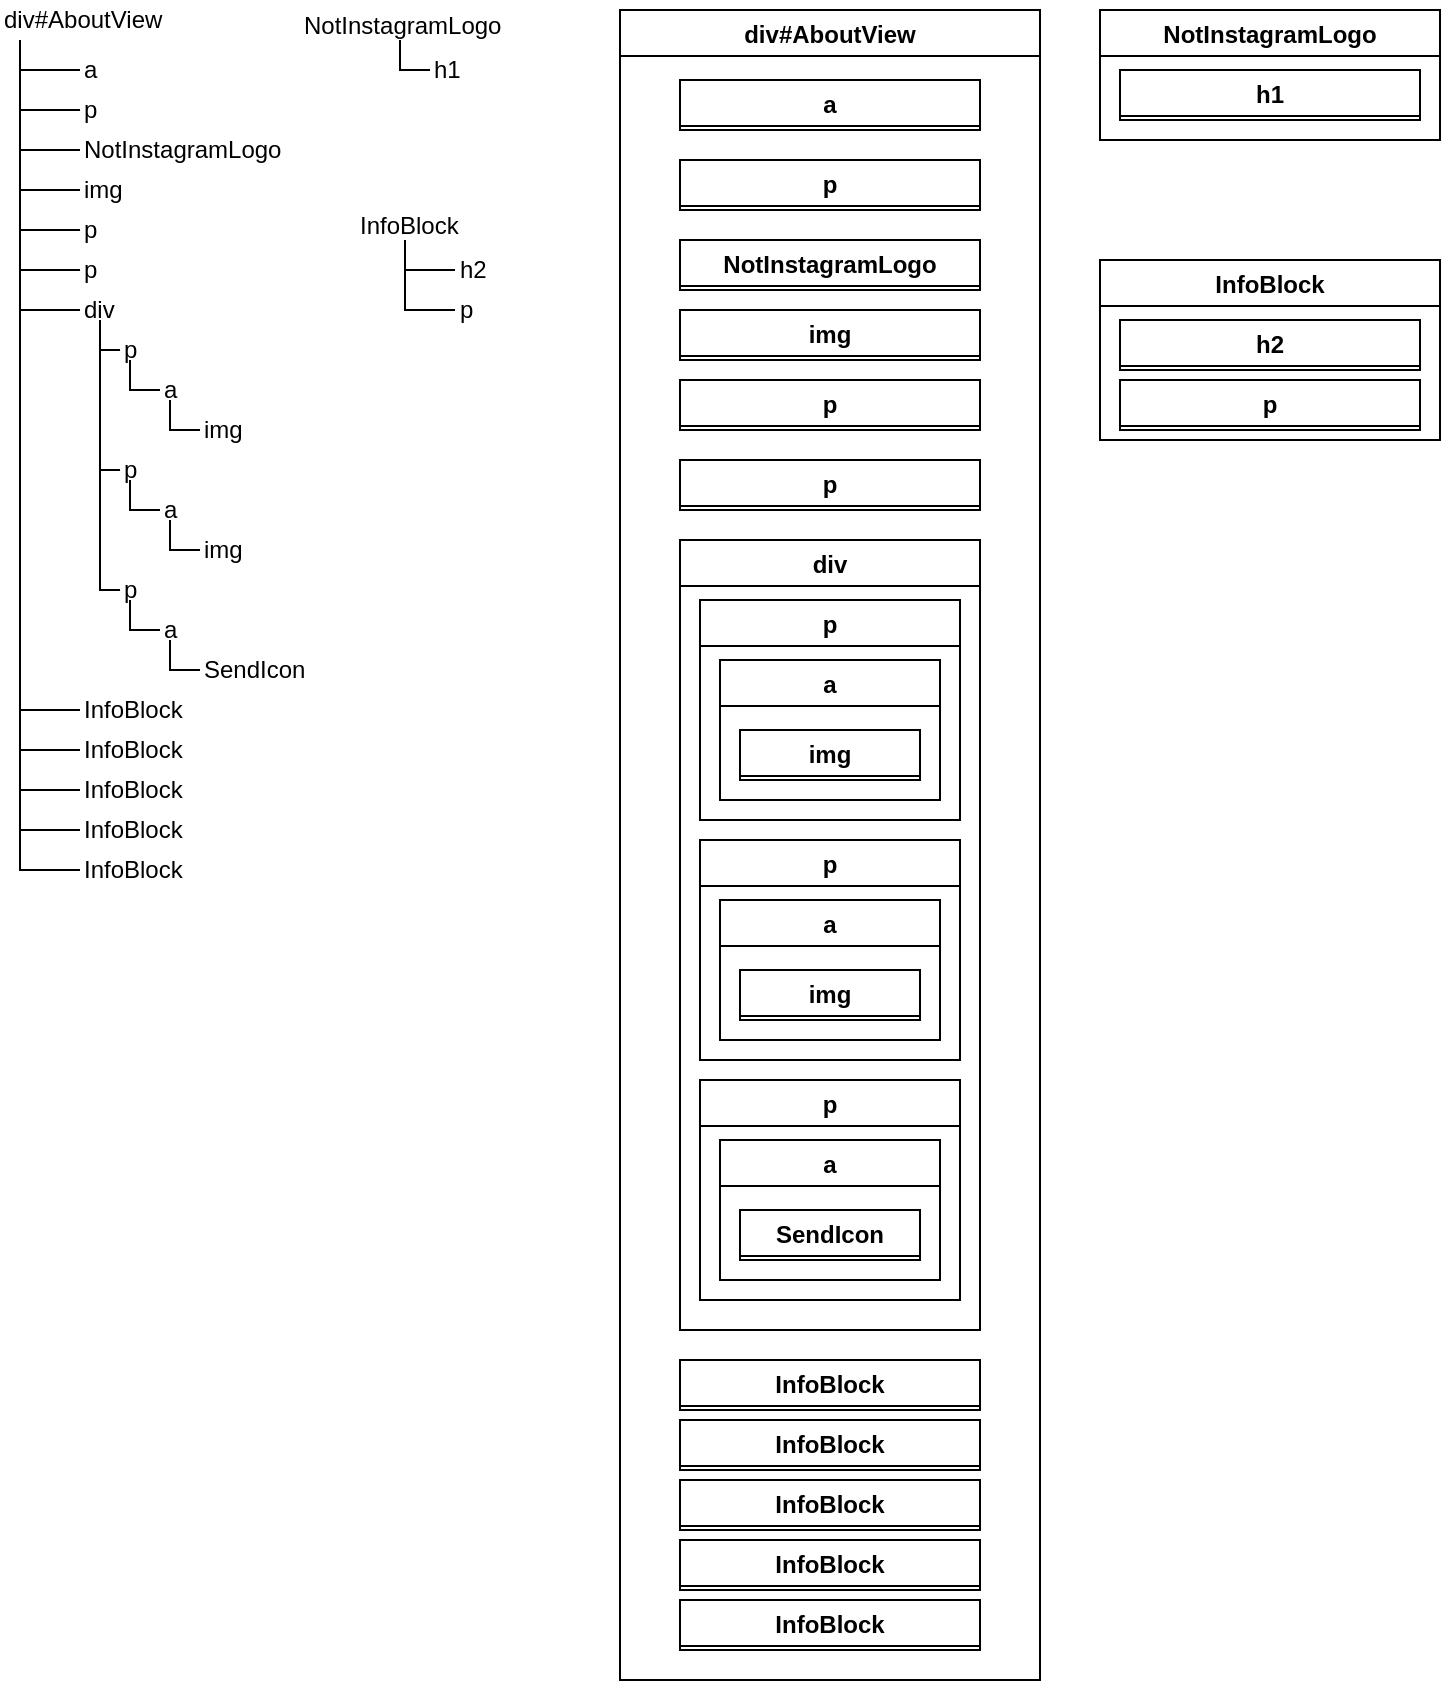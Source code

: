 <mxfile>
    <diagram id="vKRGH-BgYqqDtNtD9rf6" name="Page-1">
        <mxGraphModel dx="1365" dy="974" grid="1" gridSize="10" guides="1" tooltips="1" connect="1" arrows="1" fold="1" page="1" pageScale="1" pageWidth="850" pageHeight="1100" math="0" shadow="0">
            <root>
                <mxCell id="0"/>
                <mxCell id="1" parent="0"/>
                <mxCell id="5" style="edgeStyle=orthogonalEdgeStyle;html=1;entryX=0;entryY=0.5;entryDx=0;entryDy=0;exitX=0.5;exitY=1;exitDx=0;exitDy=0;endArrow=none;endFill=0;rounded=0;" edge="1" parent="1" source="2" target="3">
                    <mxGeometry relative="1" as="geometry"/>
                </mxCell>
                <mxCell id="22" style="edgeStyle=orthogonalEdgeStyle;rounded=0;html=1;entryX=0;entryY=0.5;entryDx=0;entryDy=0;endArrow=none;endFill=0;exitX=0.5;exitY=1;exitDx=0;exitDy=0;" edge="1" parent="1" source="2" target="6">
                    <mxGeometry relative="1" as="geometry"/>
                </mxCell>
                <mxCell id="23" style="edgeStyle=orthogonalEdgeStyle;rounded=0;html=1;entryX=0;entryY=0.5;entryDx=0;entryDy=0;endArrow=none;endFill=0;exitX=0.5;exitY=1;exitDx=0;exitDy=0;" edge="1" parent="1" source="2" target="7">
                    <mxGeometry relative="1" as="geometry"/>
                </mxCell>
                <mxCell id="24" style="edgeStyle=orthogonalEdgeStyle;rounded=0;html=1;entryX=0;entryY=0.5;entryDx=0;entryDy=0;endArrow=none;endFill=0;exitX=0.5;exitY=1;exitDx=0;exitDy=0;" edge="1" parent="1" source="2" target="8">
                    <mxGeometry relative="1" as="geometry"/>
                </mxCell>
                <mxCell id="25" style="edgeStyle=orthogonalEdgeStyle;rounded=0;html=1;entryX=0;entryY=0.5;entryDx=0;entryDy=0;endArrow=none;endFill=0;exitX=0.5;exitY=1;exitDx=0;exitDy=0;" edge="1" parent="1" source="2" target="9">
                    <mxGeometry relative="1" as="geometry"/>
                </mxCell>
                <mxCell id="26" style="edgeStyle=orthogonalEdgeStyle;rounded=0;html=1;entryX=0;entryY=0.5;entryDx=0;entryDy=0;endArrow=none;endFill=0;exitX=0.5;exitY=1;exitDx=0;exitDy=0;" edge="1" parent="1" source="2" target="10">
                    <mxGeometry relative="1" as="geometry"/>
                </mxCell>
                <mxCell id="27" style="edgeStyle=orthogonalEdgeStyle;rounded=0;html=1;entryX=0;entryY=0.5;entryDx=0;entryDy=0;endArrow=none;endFill=0;exitX=0.5;exitY=1;exitDx=0;exitDy=0;" edge="1" parent="1" source="2" target="11">
                    <mxGeometry relative="1" as="geometry"/>
                </mxCell>
                <mxCell id="32" style="edgeStyle=orthogonalEdgeStyle;rounded=0;html=1;entryX=0;entryY=0.5;entryDx=0;entryDy=0;endArrow=none;endFill=0;exitX=0.5;exitY=1;exitDx=0;exitDy=0;" edge="1" parent="1" source="2" target="21">
                    <mxGeometry relative="1" as="geometry"/>
                </mxCell>
                <mxCell id="33" style="edgeStyle=orthogonalEdgeStyle;rounded=0;html=1;entryX=0;entryY=0.5;entryDx=0;entryDy=0;endArrow=none;endFill=0;exitX=0.5;exitY=1;exitDx=0;exitDy=0;" edge="1" parent="1" source="2" target="28">
                    <mxGeometry relative="1" as="geometry"/>
                </mxCell>
                <mxCell id="34" style="edgeStyle=orthogonalEdgeStyle;rounded=0;html=1;entryX=0;entryY=0.5;entryDx=0;entryDy=0;endArrow=none;endFill=0;exitX=0.5;exitY=1;exitDx=0;exitDy=0;" edge="1" parent="1" source="2" target="29">
                    <mxGeometry relative="1" as="geometry"/>
                </mxCell>
                <mxCell id="35" style="edgeStyle=orthogonalEdgeStyle;rounded=0;html=1;entryX=0;entryY=0.5;entryDx=0;entryDy=0;endArrow=none;endFill=0;exitX=0.5;exitY=1;exitDx=0;exitDy=0;" edge="1" parent="1" source="2" target="30">
                    <mxGeometry relative="1" as="geometry"/>
                </mxCell>
                <mxCell id="36" style="edgeStyle=orthogonalEdgeStyle;rounded=0;html=1;entryX=0;entryY=0.5;entryDx=0;entryDy=0;endArrow=none;endFill=0;exitX=0.5;exitY=1;exitDx=0;exitDy=0;" edge="1" parent="1" source="2" target="31">
                    <mxGeometry relative="1" as="geometry"/>
                </mxCell>
                <mxCell id="2" value="div#AboutView" style="text;html=1;strokeColor=none;fillColor=none;align=left;verticalAlign=middle;whiteSpace=wrap;rounded=0;" vertex="1" parent="1">
                    <mxGeometry x="100" y="50" width="20" height="20" as="geometry"/>
                </mxCell>
                <mxCell id="3" value="a" style="text;html=1;strokeColor=none;fillColor=none;align=left;verticalAlign=middle;whiteSpace=wrap;rounded=0;" vertex="1" parent="1">
                    <mxGeometry x="140" y="80" width="40" height="10" as="geometry"/>
                </mxCell>
                <mxCell id="6" value="p" style="text;html=1;strokeColor=none;fillColor=none;align=left;verticalAlign=middle;whiteSpace=wrap;rounded=0;" vertex="1" parent="1">
                    <mxGeometry x="140" y="100" width="40" height="10" as="geometry"/>
                </mxCell>
                <mxCell id="7" value="NotInstagramLogo" style="text;html=1;strokeColor=none;fillColor=none;align=left;verticalAlign=middle;whiteSpace=wrap;rounded=0;" vertex="1" parent="1">
                    <mxGeometry x="140" y="120" width="40" height="10" as="geometry"/>
                </mxCell>
                <mxCell id="8" value="img" style="text;html=1;strokeColor=none;fillColor=none;align=left;verticalAlign=middle;whiteSpace=wrap;rounded=0;" vertex="1" parent="1">
                    <mxGeometry x="140" y="140" width="40" height="10" as="geometry"/>
                </mxCell>
                <mxCell id="9" value="p" style="text;html=1;strokeColor=none;fillColor=none;align=left;verticalAlign=middle;whiteSpace=wrap;rounded=0;" vertex="1" parent="1">
                    <mxGeometry x="140" y="160" width="40" height="10" as="geometry"/>
                </mxCell>
                <mxCell id="10" value="p" style="text;html=1;strokeColor=none;fillColor=none;align=left;verticalAlign=middle;whiteSpace=wrap;rounded=0;" vertex="1" parent="1">
                    <mxGeometry x="140" y="180" width="40" height="10" as="geometry"/>
                </mxCell>
                <mxCell id="39" style="edgeStyle=orthogonalEdgeStyle;rounded=0;html=1;entryX=0;entryY=0.5;entryDx=0;entryDy=0;endArrow=none;endFill=0;" edge="1" parent="1" source="11" target="12">
                    <mxGeometry relative="1" as="geometry"/>
                </mxCell>
                <mxCell id="40" style="edgeStyle=orthogonalEdgeStyle;rounded=0;html=1;entryX=0;entryY=0.5;entryDx=0;entryDy=0;endArrow=none;endFill=0;" edge="1" parent="1" source="11" target="15">
                    <mxGeometry relative="1" as="geometry"/>
                </mxCell>
                <mxCell id="41" style="edgeStyle=orthogonalEdgeStyle;rounded=0;html=1;entryX=0;entryY=0.5;entryDx=0;entryDy=0;endArrow=none;endFill=0;" edge="1" parent="1" source="11" target="19">
                    <mxGeometry relative="1" as="geometry"/>
                </mxCell>
                <mxCell id="11" value="div" style="text;html=1;strokeColor=none;fillColor=none;align=left;verticalAlign=middle;whiteSpace=wrap;rounded=0;" vertex="1" parent="1">
                    <mxGeometry x="140" y="200" width="20" height="10" as="geometry"/>
                </mxCell>
                <mxCell id="42" style="edgeStyle=orthogonalEdgeStyle;rounded=0;html=1;entryX=0;entryY=0.5;entryDx=0;entryDy=0;endArrow=none;endFill=0;exitX=0.5;exitY=1;exitDx=0;exitDy=0;" edge="1" parent="1" source="12" target="13">
                    <mxGeometry relative="1" as="geometry"/>
                </mxCell>
                <mxCell id="12" value="p" style="text;html=1;strokeColor=none;fillColor=none;align=left;verticalAlign=middle;whiteSpace=wrap;rounded=0;" vertex="1" parent="1">
                    <mxGeometry x="160" y="220" width="10" height="10" as="geometry"/>
                </mxCell>
                <mxCell id="43" style="edgeStyle=orthogonalEdgeStyle;rounded=0;html=1;entryX=0;entryY=0.5;entryDx=0;entryDy=0;endArrow=none;endFill=0;exitX=0.5;exitY=1;exitDx=0;exitDy=0;" edge="1" parent="1" source="13" target="14">
                    <mxGeometry relative="1" as="geometry"/>
                </mxCell>
                <mxCell id="13" value="a" style="text;html=1;strokeColor=none;fillColor=none;align=left;verticalAlign=middle;whiteSpace=wrap;rounded=0;" vertex="1" parent="1">
                    <mxGeometry x="180" y="240" width="10" height="10" as="geometry"/>
                </mxCell>
                <mxCell id="14" value="img" style="text;html=1;strokeColor=none;fillColor=none;align=left;verticalAlign=middle;whiteSpace=wrap;rounded=0;" vertex="1" parent="1">
                    <mxGeometry x="200" y="260" width="40" height="10" as="geometry"/>
                </mxCell>
                <mxCell id="44" style="edgeStyle=orthogonalEdgeStyle;rounded=0;html=1;entryX=0;entryY=0.5;entryDx=0;entryDy=0;endArrow=none;endFill=0;exitX=0.5;exitY=1;exitDx=0;exitDy=0;" edge="1" parent="1" source="15" target="16">
                    <mxGeometry relative="1" as="geometry"/>
                </mxCell>
                <mxCell id="15" value="p" style="text;html=1;strokeColor=none;fillColor=none;align=left;verticalAlign=middle;whiteSpace=wrap;rounded=0;" vertex="1" parent="1">
                    <mxGeometry x="160" y="280" width="10" height="10" as="geometry"/>
                </mxCell>
                <mxCell id="45" style="edgeStyle=orthogonalEdgeStyle;rounded=0;html=1;entryX=0;entryY=0.5;entryDx=0;entryDy=0;endArrow=none;endFill=0;exitX=0.5;exitY=1;exitDx=0;exitDy=0;" edge="1" parent="1" source="16" target="17">
                    <mxGeometry relative="1" as="geometry"/>
                </mxCell>
                <mxCell id="16" value="a" style="text;html=1;strokeColor=none;fillColor=none;align=left;verticalAlign=middle;whiteSpace=wrap;rounded=0;" vertex="1" parent="1">
                    <mxGeometry x="180" y="300" width="10" height="10" as="geometry"/>
                </mxCell>
                <mxCell id="17" value="img" style="text;html=1;strokeColor=none;fillColor=none;align=left;verticalAlign=middle;whiteSpace=wrap;rounded=0;" vertex="1" parent="1">
                    <mxGeometry x="200" y="320" width="40" height="10" as="geometry"/>
                </mxCell>
                <mxCell id="47" style="edgeStyle=orthogonalEdgeStyle;rounded=0;html=1;entryX=0;entryY=0.5;entryDx=0;entryDy=0;endArrow=none;endFill=0;exitX=0.5;exitY=1;exitDx=0;exitDy=0;" edge="1" parent="1" source="18" target="20">
                    <mxGeometry relative="1" as="geometry"/>
                </mxCell>
                <mxCell id="18" value="a" style="text;html=1;strokeColor=none;fillColor=none;align=left;verticalAlign=middle;whiteSpace=wrap;rounded=0;" vertex="1" parent="1">
                    <mxGeometry x="180" y="360" width="10" height="10" as="geometry"/>
                </mxCell>
                <mxCell id="46" style="edgeStyle=orthogonalEdgeStyle;rounded=0;html=1;entryX=0;entryY=0.5;entryDx=0;entryDy=0;endArrow=none;endFill=0;exitX=0.5;exitY=1;exitDx=0;exitDy=0;" edge="1" parent="1" source="19" target="18">
                    <mxGeometry relative="1" as="geometry"/>
                </mxCell>
                <mxCell id="19" value="p" style="text;html=1;strokeColor=none;fillColor=none;align=left;verticalAlign=middle;whiteSpace=wrap;rounded=0;" vertex="1" parent="1">
                    <mxGeometry x="160" y="340" width="10" height="10" as="geometry"/>
                </mxCell>
                <mxCell id="20" value="SendIcon" style="text;html=1;strokeColor=none;fillColor=none;align=left;verticalAlign=middle;whiteSpace=wrap;rounded=0;" vertex="1" parent="1">
                    <mxGeometry x="200" y="380" width="40" height="10" as="geometry"/>
                </mxCell>
                <mxCell id="21" value="InfoBlock" style="text;html=1;strokeColor=none;fillColor=none;align=left;verticalAlign=middle;whiteSpace=wrap;rounded=0;" vertex="1" parent="1">
                    <mxGeometry x="140" y="400" width="40" height="10" as="geometry"/>
                </mxCell>
                <mxCell id="28" value="InfoBlock" style="text;html=1;strokeColor=none;fillColor=none;align=left;verticalAlign=middle;whiteSpace=wrap;rounded=0;" vertex="1" parent="1">
                    <mxGeometry x="140" y="420" width="40" height="10" as="geometry"/>
                </mxCell>
                <mxCell id="29" value="InfoBlock" style="text;html=1;strokeColor=none;fillColor=none;align=left;verticalAlign=middle;whiteSpace=wrap;rounded=0;" vertex="1" parent="1">
                    <mxGeometry x="140" y="440" width="40" height="10" as="geometry"/>
                </mxCell>
                <mxCell id="30" value="InfoBlock" style="text;html=1;strokeColor=none;fillColor=none;align=left;verticalAlign=middle;whiteSpace=wrap;rounded=0;" vertex="1" parent="1">
                    <mxGeometry x="140" y="460" width="40" height="10" as="geometry"/>
                </mxCell>
                <mxCell id="31" value="InfoBlock" style="text;html=1;strokeColor=none;fillColor=none;align=left;verticalAlign=middle;whiteSpace=wrap;rounded=0;" vertex="1" parent="1">
                    <mxGeometry x="140" y="480" width="40" height="10" as="geometry"/>
                </mxCell>
                <mxCell id="51" style="edgeStyle=orthogonalEdgeStyle;rounded=0;html=1;entryX=0;entryY=0.5;entryDx=0;entryDy=0;endArrow=none;endFill=0;exitX=0.5;exitY=1;exitDx=0;exitDy=0;" edge="1" parent="1" source="48" target="49">
                    <mxGeometry relative="1" as="geometry"/>
                </mxCell>
                <mxCell id="52" style="edgeStyle=orthogonalEdgeStyle;rounded=0;html=1;entryX=0;entryY=0.5;entryDx=0;entryDy=0;endArrow=none;endFill=0;" edge="1" parent="1" source="48" target="50">
                    <mxGeometry relative="1" as="geometry"/>
                </mxCell>
                <mxCell id="48" value="InfoBlock" style="text;html=1;strokeColor=none;fillColor=none;align=left;verticalAlign=middle;whiteSpace=wrap;rounded=0;" vertex="1" parent="1">
                    <mxGeometry x="277.5" y="155" width="50" height="15" as="geometry"/>
                </mxCell>
                <mxCell id="49" value="h2" style="text;html=1;strokeColor=none;fillColor=none;align=left;verticalAlign=middle;whiteSpace=wrap;rounded=0;" vertex="1" parent="1">
                    <mxGeometry x="327.5" y="180" width="40" height="10" as="geometry"/>
                </mxCell>
                <mxCell id="50" value="p" style="text;html=1;strokeColor=none;fillColor=none;align=left;verticalAlign=middle;whiteSpace=wrap;rounded=0;" vertex="1" parent="1">
                    <mxGeometry x="327.5" y="200" width="40" height="10" as="geometry"/>
                </mxCell>
                <mxCell id="53" style="edgeStyle=orthogonalEdgeStyle;rounded=0;html=1;entryX=0;entryY=0.5;entryDx=0;entryDy=0;endArrow=none;endFill=0;exitX=0.5;exitY=1;exitDx=0;exitDy=0;" edge="1" parent="1" source="55" target="56">
                    <mxGeometry relative="1" as="geometry"/>
                </mxCell>
                <mxCell id="55" value="NotInstagramLogo" style="text;html=1;strokeColor=none;fillColor=none;align=left;verticalAlign=middle;whiteSpace=wrap;rounded=0;" vertex="1" parent="1">
                    <mxGeometry x="250" y="55" width="100" height="15" as="geometry"/>
                </mxCell>
                <mxCell id="56" value="h1" style="text;html=1;strokeColor=none;fillColor=none;align=left;verticalAlign=middle;whiteSpace=wrap;rounded=0;" vertex="1" parent="1">
                    <mxGeometry x="315" y="80" width="40" height="10" as="geometry"/>
                </mxCell>
                <mxCell id="58" value="div#AboutView" style="swimlane;" vertex="1" parent="1">
                    <mxGeometry x="410" y="55" width="210" height="835" as="geometry"/>
                </mxCell>
                <mxCell id="59" value="a" style="swimlane;" vertex="1" parent="58">
                    <mxGeometry x="30" y="35" width="150" height="25" as="geometry"/>
                </mxCell>
                <mxCell id="60" value="p" style="swimlane;" vertex="1" parent="58">
                    <mxGeometry x="30" y="75" width="150" height="25" as="geometry"/>
                </mxCell>
                <mxCell id="61" value="NotInstagramLogo" style="swimlane;" vertex="1" parent="58">
                    <mxGeometry x="30" y="115" width="150" height="25" as="geometry"/>
                </mxCell>
                <mxCell id="63" value="img" style="swimlane;" vertex="1" parent="58">
                    <mxGeometry x="30" y="150" width="150" height="25" as="geometry"/>
                </mxCell>
                <mxCell id="66" value="p" style="swimlane;" vertex="1" parent="58">
                    <mxGeometry x="30" y="225" width="150" height="25" as="geometry"/>
                </mxCell>
                <mxCell id="67" value="div" style="swimlane;" vertex="1" parent="58">
                    <mxGeometry x="30" y="265" width="150" height="395" as="geometry"/>
                </mxCell>
                <mxCell id="76" value="p" style="swimlane;" vertex="1" parent="67">
                    <mxGeometry x="10" y="30" width="130" height="110" as="geometry"/>
                </mxCell>
                <mxCell id="77" value="a" style="swimlane;" vertex="1" parent="76">
                    <mxGeometry x="10" y="30" width="110" height="70" as="geometry"/>
                </mxCell>
                <mxCell id="78" value="img" style="swimlane;" vertex="1" parent="77">
                    <mxGeometry x="10" y="35" width="90" height="25" as="geometry"/>
                </mxCell>
                <mxCell id="87" value="p" style="swimlane;" vertex="1" parent="67">
                    <mxGeometry x="10" y="150" width="130" height="110" as="geometry"/>
                </mxCell>
                <mxCell id="88" value="a" style="swimlane;" vertex="1" parent="87">
                    <mxGeometry x="10" y="30" width="110" height="70" as="geometry"/>
                </mxCell>
                <mxCell id="89" value="img" style="swimlane;" vertex="1" parent="88">
                    <mxGeometry x="10" y="35" width="90" height="25" as="geometry"/>
                </mxCell>
                <mxCell id="90" value="p" style="swimlane;" vertex="1" parent="67">
                    <mxGeometry x="10" y="270" width="130" height="110" as="geometry"/>
                </mxCell>
                <mxCell id="91" value="a" style="swimlane;" vertex="1" parent="90">
                    <mxGeometry x="10" y="30" width="110" height="70" as="geometry"/>
                </mxCell>
                <mxCell id="92" value="SendIcon" style="swimlane;" vertex="1" parent="91">
                    <mxGeometry x="10" y="35" width="90" height="25" as="geometry"/>
                </mxCell>
                <mxCell id="93" value="InfoBlock" style="swimlane;" vertex="1" parent="58">
                    <mxGeometry x="30" y="675" width="150" height="25" as="geometry"/>
                </mxCell>
                <mxCell id="94" value="InfoBlock" style="swimlane;" vertex="1" parent="58">
                    <mxGeometry x="30" y="705" width="150" height="25" as="geometry"/>
                </mxCell>
                <mxCell id="95" value="InfoBlock" style="swimlane;" vertex="1" parent="58">
                    <mxGeometry x="30" y="735" width="150" height="25" as="geometry"/>
                </mxCell>
                <mxCell id="96" value="InfoBlock" style="swimlane;" vertex="1" parent="58">
                    <mxGeometry x="30" y="765" width="150" height="25" as="geometry"/>
                </mxCell>
                <mxCell id="97" value="InfoBlock" style="swimlane;" vertex="1" parent="58">
                    <mxGeometry x="30" y="795" width="150" height="25" as="geometry"/>
                </mxCell>
                <mxCell id="99" value="p" style="swimlane;" vertex="1" parent="58">
                    <mxGeometry x="30" y="185" width="150" height="25" as="geometry"/>
                </mxCell>
                <mxCell id="98" value="InfoBlock" style="swimlane;" vertex="1" parent="1">
                    <mxGeometry x="650" y="180" width="170" height="90" as="geometry"/>
                </mxCell>
                <mxCell id="65" value="h2" style="swimlane;" vertex="1" parent="98">
                    <mxGeometry x="10" y="30" width="150" height="25" as="geometry"/>
                </mxCell>
                <mxCell id="100" value="p" style="swimlane;" vertex="1" parent="98">
                    <mxGeometry x="10" y="60" width="150" height="25" as="geometry"/>
                </mxCell>
                <mxCell id="101" value="NotInstagramLogo" style="swimlane;" vertex="1" parent="1">
                    <mxGeometry x="650" y="55" width="170" height="65" as="geometry"/>
                </mxCell>
                <mxCell id="102" value="h1" style="swimlane;startSize=23;" vertex="1" parent="101">
                    <mxGeometry x="10" y="30" width="150" height="25" as="geometry"/>
                </mxCell>
            </root>
        </mxGraphModel>
    </diagram>
</mxfile>
